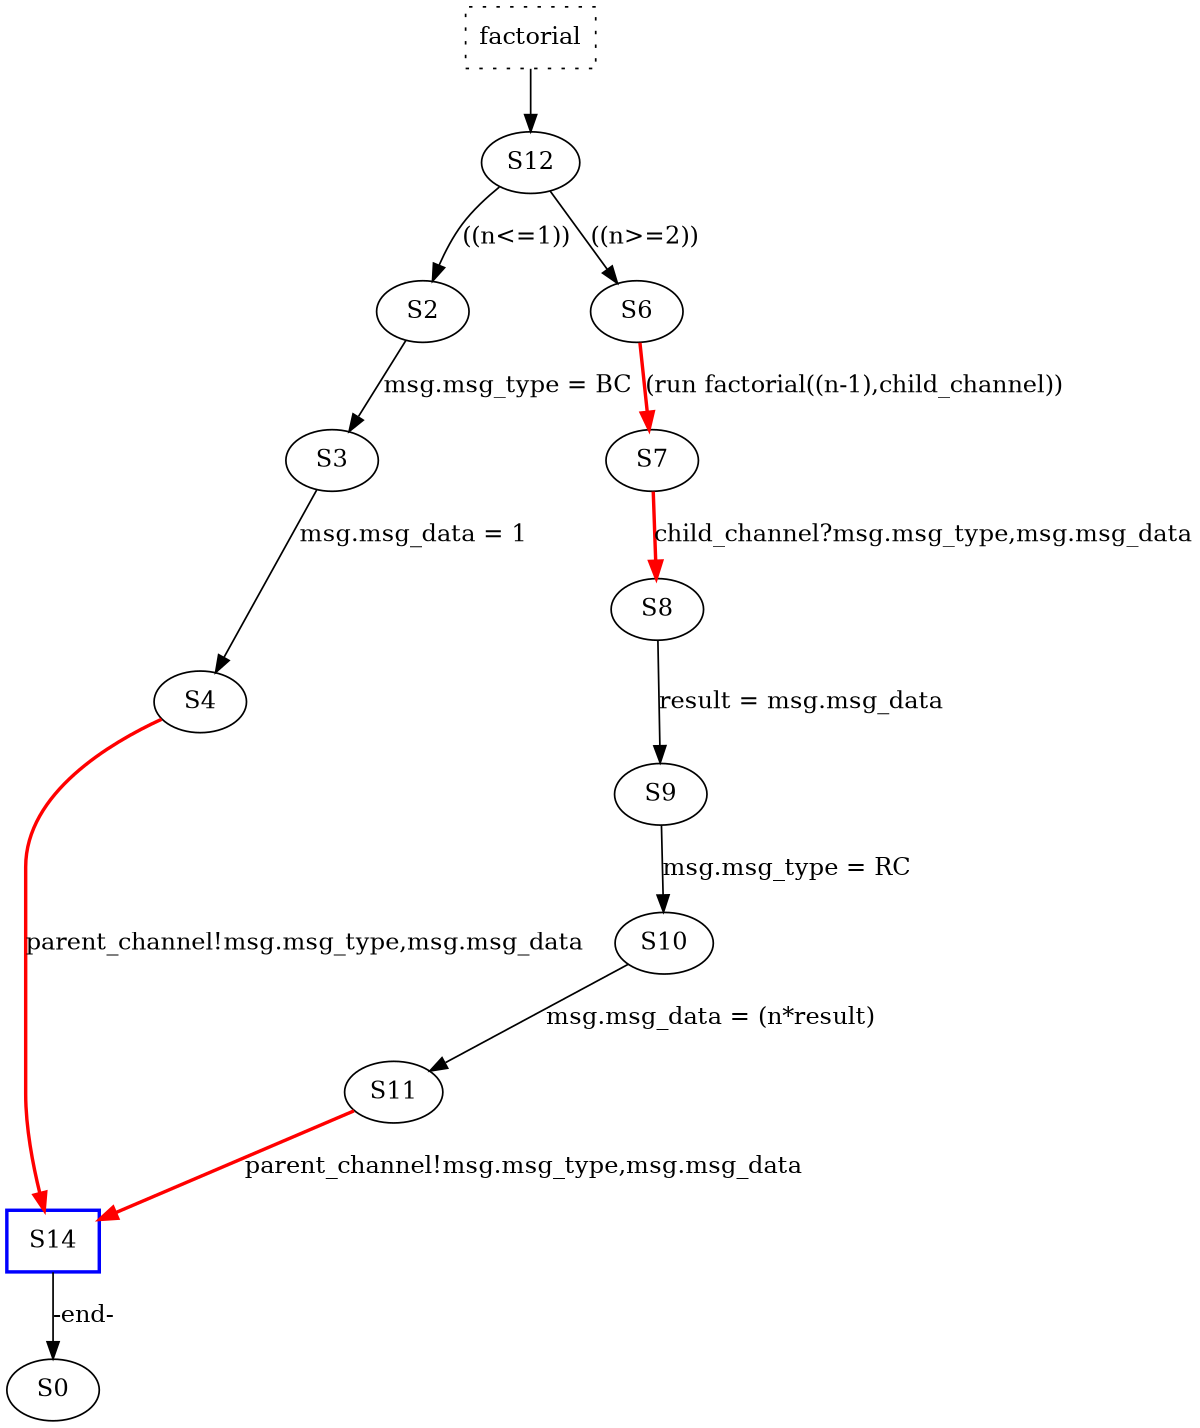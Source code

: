digraph p_factorial {
size="8,10";
  GT [shape=box,style=dotted,label="factorial"];
  GT -> S12;
	S12 -> S2  [color=black,style=solid,label="((n<=1))"];
	S12 -> S6  [color=black,style=solid,label="((n>=2))"];
	S2 -> S3  [color=black,style=solid,label="msg.msg_type = BC"];
	S3 -> S4  [color=black,style=solid,label="msg.msg_data = 1"];
	S4 -> S14  [color=red,style=bold,label="parent_channel!msg.msg_type,msg.msg_data"];
	S14 -> S0  [color=black,style=solid,label="-end-"];
  S14 [color=blue,style=bold,shape=box];
	S6 -> S7  [color=red,style=bold,label="(run factorial((n-1),child_channel))"];
	S7 -> S8  [color=red,style=bold,label="child_channel?msg.msg_type,msg.msg_data"];
	S8 -> S9  [color=black,style=solid,label="result = msg.msg_data"];
	S9 -> S10  [color=black,style=solid,label="msg.msg_type = RC"];
	S10 -> S11  [color=black,style=solid,label="msg.msg_data = (n*result)"];
	S11 -> S14  [color=red,style=bold,label="parent_channel!msg.msg_type,msg.msg_data"];
}
